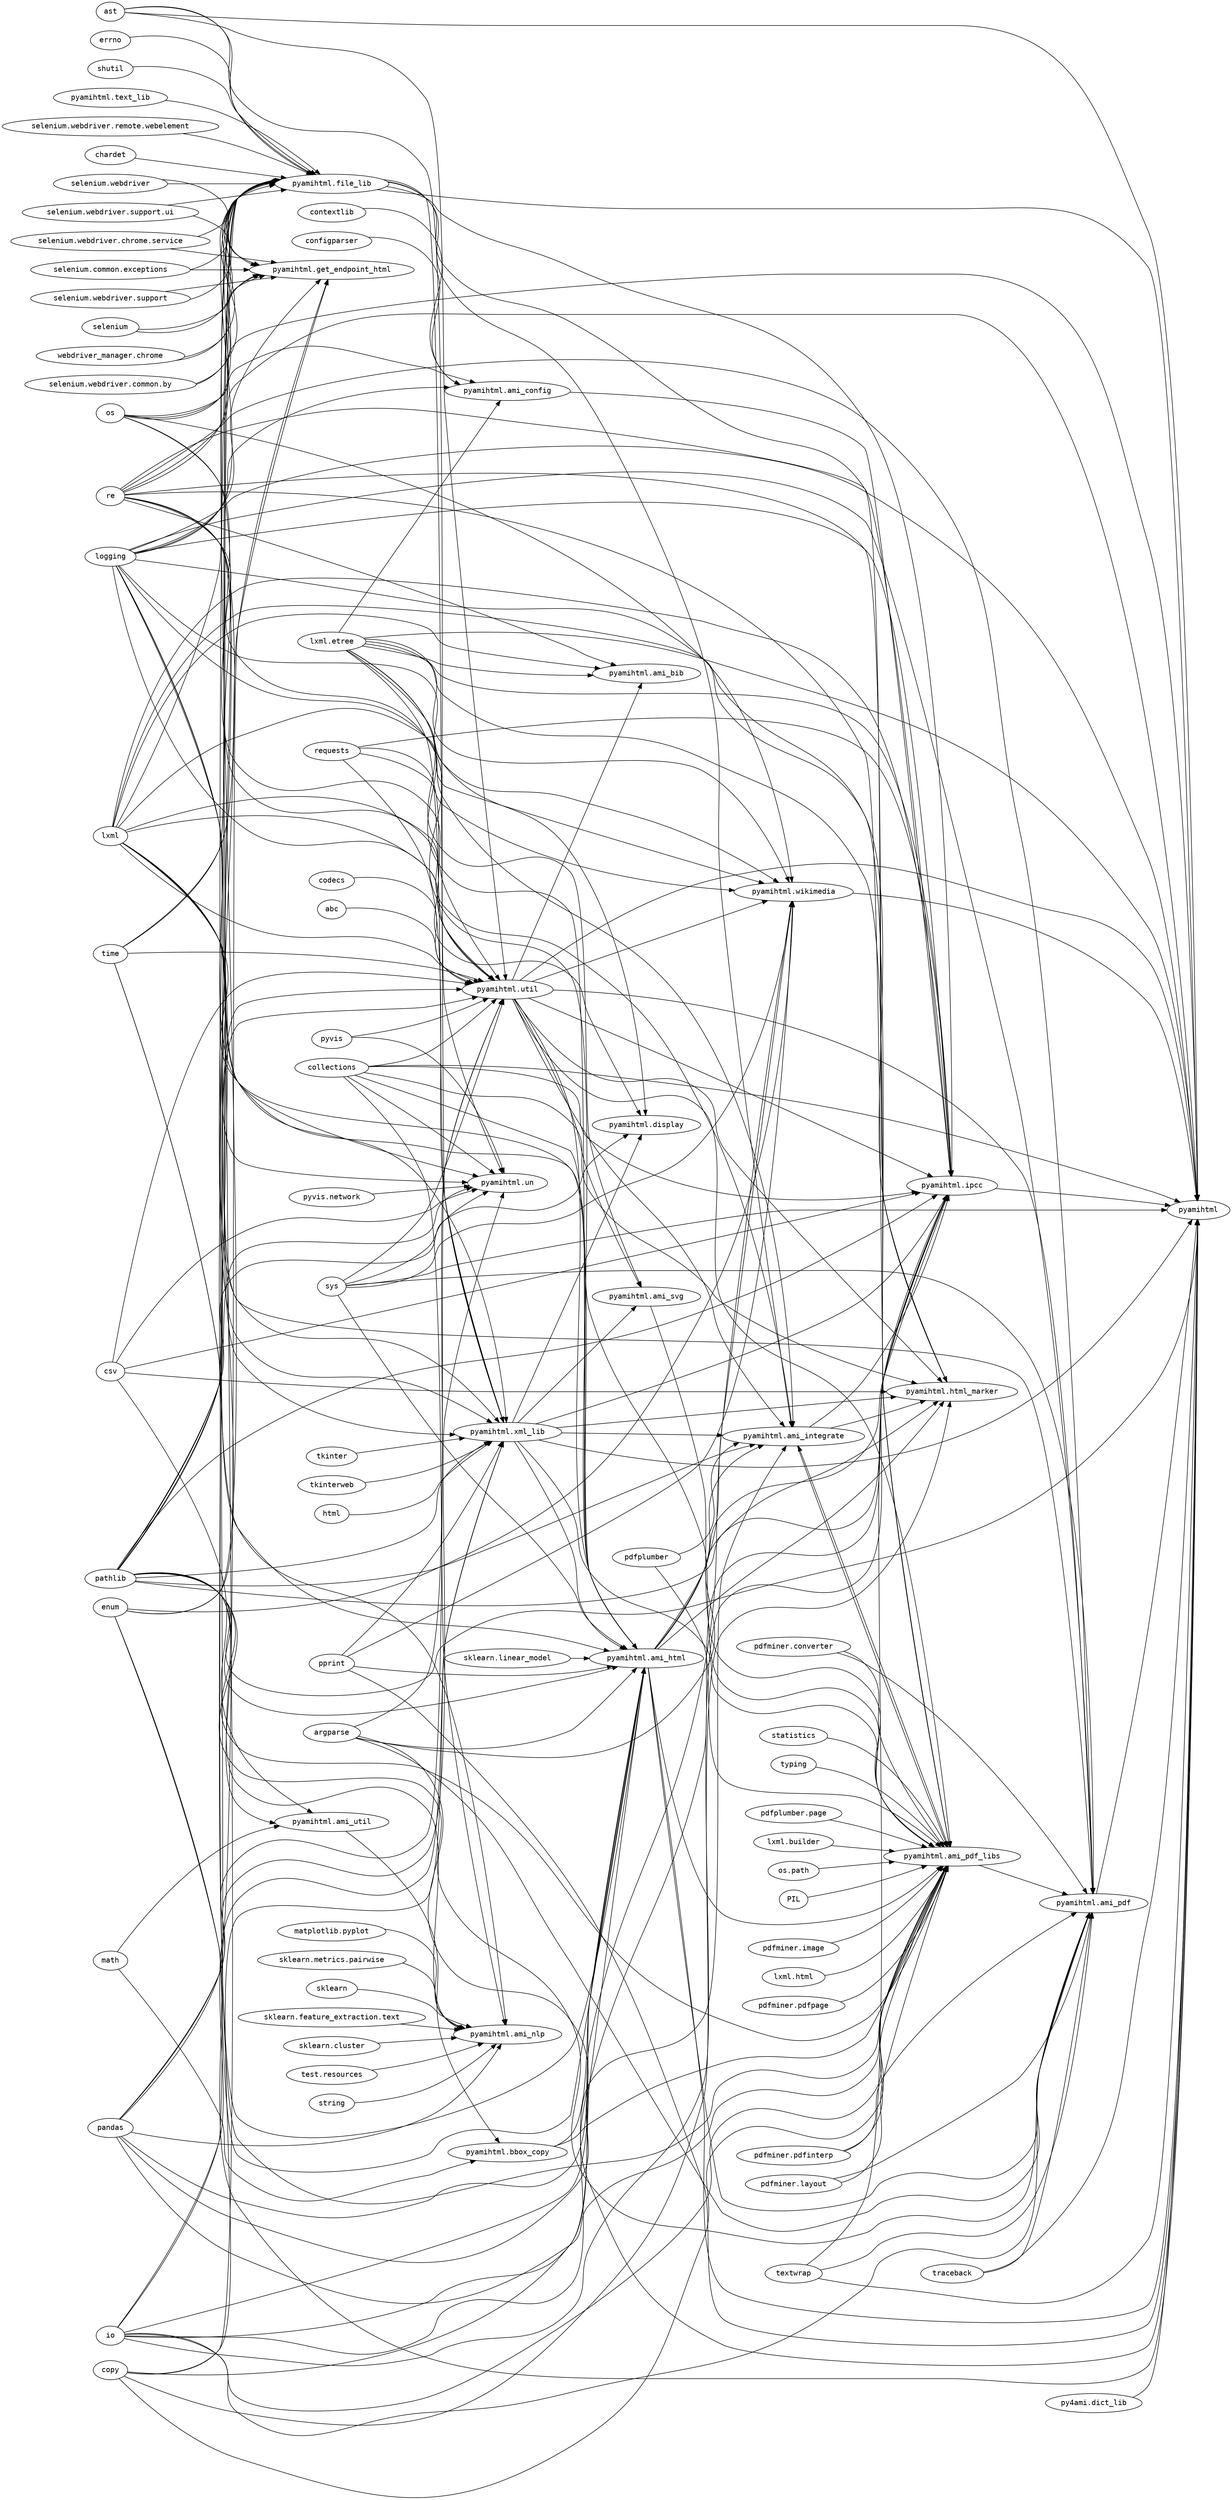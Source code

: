 
# This file was generated by snakefood3.

strict digraph "dependencies" {
    graph [
            rankdir="LR",
            overlap="scale",
            ratio="fill",
            fontsize="16",
            dpi="150",
            clusterrank="local"
        ]
    
       node [
            fontsize=14
            shape=ellipse
            fontname=Consolas
       ];
    "lxml.etree" -> "pyamihtml.ami_bib"
    "pyamihtml.util" -> "pyamihtml.ami_bib"
    "lxml" -> "pyamihtml.ami_bib"
    "re" -> "pyamihtml.ami_bib"
    "pyamihtml.ami_html" -> "pyamihtml.wikimedia"
    "logging" -> "pyamihtml.wikimedia"
    "enum" -> "pyamihtml.wikimedia"
    "io" -> "pyamihtml.wikimedia"
    "os" -> "pyamihtml.wikimedia"
    "lxml.etree" -> "pyamihtml.wikimedia"
    "lxml" -> "pyamihtml.wikimedia"
    "pprint" -> "pyamihtml.wikimedia"
    "sys" -> "pyamihtml.wikimedia"
    "pyamihtml.util" -> "pyamihtml.wikimedia"
    "requests" -> "pyamihtml.wikimedia"
    "logging" -> "pyamihtml.get_endpoint_html"
    "selenium" -> "pyamihtml.get_endpoint_html"
    "webdriver_manager.chrome" -> "pyamihtml.get_endpoint_html"
    "pandas" -> "pyamihtml.get_endpoint_html"
    "selenium.webdriver.common.by" -> "pyamihtml.get_endpoint_html"
    "selenium.webdriver" -> "pyamihtml.get_endpoint_html"
    "selenium.webdriver.support.ui" -> "pyamihtml.get_endpoint_html"
    "selenium.webdriver.chrome.service" -> "pyamihtml.get_endpoint_html"
    "selenium.common.exceptions" -> "pyamihtml.get_endpoint_html"
    "selenium.webdriver.support" -> "pyamihtml.get_endpoint_html"
    "time" -> "pyamihtml.get_endpoint_html"
    "pyamihtml.ami_html" -> "pyamihtml.ipcc"
    "csv" -> "pyamihtml.ipcc"
    "logging" -> "pyamihtml.ipcc"
    "io" -> "pyamihtml.ipcc"
    "collections" -> "pyamihtml.ipcc"
    "pyamihtml.file_lib" -> "pyamihtml.ipcc"
    "lxml.etree" -> "pyamihtml.ipcc"
    "pathlib" -> "pyamihtml.ipcc"
    "lxml" -> "pyamihtml.ipcc"
    "pyamihtml.ami_config" -> "pyamihtml.ipcc"
    "pyamihtml.xml_lib" -> "pyamihtml.ipcc"
    "pandas" -> "pyamihtml.ipcc"
    "textwrap" -> "pyamihtml.ipcc"
    "pyamihtml.ami_integrate" -> "pyamihtml.ipcc"
    "requests" -> "pyamihtml.ipcc"
    "pyamihtml.util" -> "pyamihtml.ipcc"
    "re" -> "pyamihtml.ipcc"
    "argparse" -> "pyamihtml.ipcc"
    "csv" -> "pyamihtml.html_marker"
    "pyamihtml.ami_html" -> "pyamihtml.html_marker"
    "copy" -> "pyamihtml.html_marker"
    "collections" -> "pyamihtml.html_marker"
    "pyamihtml.file_lib" -> "pyamihtml.html_marker"
    "pathlib" -> "pyamihtml.html_marker"
    "lxml" -> "pyamihtml.html_marker"
    "pyamihtml.xml_lib" -> "pyamihtml.html_marker"
    "pyamihtml.ami_integrate" -> "pyamihtml.html_marker"
    "pyamihtml.util" -> "pyamihtml.html_marker"
    "re" -> "pyamihtml.html_marker"
    "contextlib" -> "pyamihtml.ami_config"
    "logging" -> "pyamihtml.ami_config"
    "lxml.etree" -> "pyamihtml.ami_config"
    "configparser" -> "pyamihtml.ami_config"
    "os" -> "pyamihtml.ami_config"
    "csv" -> "pyamihtml.util"
    "logging" -> "pyamihtml.util"
    "pyvis" -> "pyamihtml.util"
    "enum" -> "pyamihtml.util"
    "collections" -> "pyamihtml.util"
    "time" -> "pyamihtml.util"
    "pathlib" -> "pyamihtml.util"
    "lxml" -> "pyamihtml.util"
    "codecs" -> "pyamihtml.util"
    "abc" -> "pyamihtml.util"
    "ast" -> "pyamihtml.util"
    "sys" -> "pyamihtml.util"
    "argparse" -> "pyamihtml.util"
    "requests" -> "pyamihtml.util"
    "os" -> "pyamihtml.util"
    "re" -> "pyamihtml.util"
    "pandas" -> "pyamihtml.util"
    "csv" -> "pyamihtml.ami_util"
    "pathlib" -> "pyamihtml.ami_util"
    "math" -> "pyamihtml.ami_util"
    "logging" -> "pyamihtml.ami_nlp"
    "sklearn" -> "pyamihtml.ami_nlp"
    "collections" -> "pyamihtml.ami_nlp"
    "sklearn.feature_extraction.text" -> "pyamihtml.ami_nlp"
    "sklearn.cluster" -> "pyamihtml.ami_nlp"
    "pathlib" -> "pyamihtml.ami_nlp"
    "test.resources" -> "pyamihtml.ami_nlp"
    "string" -> "pyamihtml.ami_nlp"
    "matplotlib.pyplot" -> "pyamihtml.ami_nlp"
    "sklearn.metrics.pairwise" -> "pyamihtml.ami_nlp"
    "pandas" -> "pyamihtml.ami_nlp"
    "pyamihtml.ami_html" -> "pyamihtml"
    "enum" -> "pyamihtml"
    "traceback" -> "pyamihtml"
    "os" -> "pyamihtml"
    "pyamihtml.util" -> "pyamihtml"
    "argparse" -> "pyamihtml"
    "ast" -> "pyamihtml"
    "pprint" -> "pyamihtml"
    "sys" -> "pyamihtml"
    "re" -> "pyamihtml"
    "pyamihtml.file_lib" -> "pyamihtml"
    "lxml.etree" -> "pyamihtml"
    "pathlib" -> "pyamihtml"
    "py4ami.dict_lib" -> "pyamihtml"
    "pyamihtml.ipcc" -> "pyamihtml"
    "logging" -> "pyamihtml"
    "pyamihtml.wikimedia" -> "pyamihtml"
    "collections" -> "pyamihtml"
    "pyamihtml.xml_lib" -> "pyamihtml"
    "textwrap" -> "pyamihtml"
    "pyamihtml.ami_pdf" -> "pyamihtml"
    "lxml.etree" -> "pyamihtml.ami_svg"
    "pyamihtml.util" -> "pyamihtml.ami_svg"
    "pyamihtml.xml_lib" -> "pyamihtml.ami_svg"
    "pyamihtml.ami_html" -> "pyamihtml.ami_pdf_libs"
    "os.path" -> "pyamihtml.ami_pdf_libs"
    "PIL" -> "pyamihtml.ami_pdf_libs"
    "pdfminer.pdfinterp" -> "pyamihtml.ami_pdf_libs"
    "pyamihtml.util" -> "pyamihtml.ami_pdf_libs"
    "pdfminer.image" -> "pyamihtml.ami_pdf_libs"
    "pandas" -> "pyamihtml.ami_pdf_libs"
    "time" -> "pyamihtml.ami_pdf_libs"
    "lxml.html" -> "pyamihtml.ami_pdf_libs"
    "io" -> "pyamihtml.ami_pdf_libs"
    "pdfminer.layout" -> "pyamihtml.ami_pdf_libs"
    "pyamihtml.bbox_copy" -> "pyamihtml.ami_pdf_libs"
    "pdfminer.pdfpage" -> "pyamihtml.ami_pdf_libs"
    "pyamihtml.ami_integrate" -> "pyamihtml.ami_pdf_libs"
    "pyamihtml.ami_svg" -> "pyamihtml.ami_pdf_libs"
    "re" -> "pyamihtml.ami_pdf_libs"
    "copy" -> "pyamihtml.ami_pdf_libs"
    "lxml.etree" -> "pyamihtml.ami_pdf_libs"
    "pathlib" -> "pyamihtml.ami_pdf_libs"
    "lxml" -> "pyamihtml.ami_pdf_libs"
    "pdfplumber" -> "pyamihtml.ami_pdf_libs"
    "statistics" -> "pyamihtml.ami_pdf_libs"
    "logging" -> "pyamihtml.ami_pdf_libs"
    "typing" -> "pyamihtml.ami_pdf_libs"
    "pyamihtml.xml_lib" -> "pyamihtml.ami_pdf_libs"
    "pdfminer.converter" -> "pyamihtml.ami_pdf_libs"
    "pdfplumber.page" -> "pyamihtml.ami_pdf_libs"
    "lxml.builder" -> "pyamihtml.ami_pdf_libs"
    "tkinter" -> "pyamihtml.xml_lib"
    "logging" -> "pyamihtml.xml_lib"
    "copy" -> "pyamihtml.xml_lib"
    "io" -> "pyamihtml.xml_lib"
    "pyamihtml.file_lib" -> "pyamihtml.xml_lib"
    "lxml.etree" -> "pyamihtml.xml_lib"
    "pathlib" -> "pyamihtml.xml_lib"
    "lxml" -> "pyamihtml.xml_lib"
    "pprint" -> "pyamihtml.xml_lib"
    "tkinterweb" -> "pyamihtml.xml_lib"
    "html" -> "pyamihtml.xml_lib"
    "os" -> "pyamihtml.xml_lib"
    "re" -> "pyamihtml.xml_lib"
    "requests" -> "pyamihtml.xml_lib"
    "logging" -> "pyamihtml.ami_html"
    "copy" -> "pyamihtml.ami_html"
    "enum" -> "pyamihtml.ami_html"
    "io" -> "pyamihtml.ami_html"
    "collections" -> "pyamihtml.ami_html"
    "time" -> "pyamihtml.ami_html"
    "lxml.etree" -> "pyamihtml.ami_html"
    "pathlib" -> "pyamihtml.ami_html"
    "lxml" -> "pyamihtml.ami_html"
    "pyamihtml.xml_lib" -> "pyamihtml.ami_html"
    "pyamihtml.bbox_copy" -> "pyamihtml.ami_html"
    "pprint" -> "pyamihtml.ami_html"
    "sys" -> "pyamihtml.ami_html"
    "argparse" -> "pyamihtml.ami_html"
    "sklearn.linear_model" -> "pyamihtml.ami_html"
    "pyamihtml.util" -> "pyamihtml.ami_html"
    "re" -> "pyamihtml.ami_html"
    "pandas" -> "pyamihtml.ami_html"
    "lxml" -> "pyamihtml.display"
    "lxml.etree" -> "pyamihtml.display"
    "pathlib" -> "pyamihtml.display"
    "pyamihtml.xml_lib" -> "pyamihtml.display"
    "math" -> "pyamihtml.bbox_copy"
    "pyamihtml.ami_util" -> "pyamihtml.bbox_copy"
    "pyamihtml.ami_html" -> "pyamihtml.ami_pdf"
    "logging" -> "pyamihtml.ami_pdf"
    "io" -> "pyamihtml.ami_pdf"
    "pyamihtml.ami_pdf_libs" -> "pyamihtml.ami_pdf"
    "pdfminer.layout" -> "pyamihtml.ami_pdf"
    "pathlib" -> "pyamihtml.ami_pdf"
    "lxml" -> "pyamihtml.ami_pdf"
    "textwrap" -> "pyamihtml.ami_pdf"
    "pdfminer.converter" -> "pyamihtml.ami_pdf"
    "traceback" -> "pyamihtml.ami_pdf"
    "pdfminer.pdfinterp" -> "pyamihtml.ami_pdf"
    "sys" -> "pyamihtml.ami_pdf"
    "pyamihtml.util" -> "pyamihtml.ami_pdf"
    "re" -> "pyamihtml.ami_pdf"
    "argparse" -> "pyamihtml.ami_pdf"
    "csv" -> "pyamihtml.un"
    "pyvis" -> "pyamihtml.un"
    "collections" -> "pyamihtml.un"
    "pathlib" -> "pyamihtml.un"
    "lxml" -> "pyamihtml.un"
    "ast" -> "pyamihtml.un"
    "sys" -> "pyamihtml.un"
    "pyvis.network" -> "pyamihtml.un"
    "re" -> "pyamihtml.un"
    "pandas" -> "pyamihtml.un"
    "enum" -> "pyamihtml.file_lib"
    "shutil" -> "pyamihtml.file_lib"
    "pyamihtml.text_lib" -> "pyamihtml.file_lib"
    "selenium.webdriver.chrome.service" -> "pyamihtml.file_lib"
    "os" -> "pyamihtml.file_lib"
    "time" -> "pyamihtml.file_lib"
    "io" -> "pyamihtml.file_lib"
    "ast" -> "pyamihtml.file_lib"
    "selenium.webdriver.common.by" -> "pyamihtml.file_lib"
    "selenium.common.exceptions" -> "pyamihtml.file_lib"
    "re" -> "pyamihtml.file_lib"
    "selenium.webdriver.support" -> "pyamihtml.file_lib"
    "selenium.webdriver.remote.webelement" -> "pyamihtml.file_lib"
    "selenium" -> "pyamihtml.file_lib"
    "copy" -> "pyamihtml.file_lib"
    "pathlib" -> "pyamihtml.file_lib"
    "lxml" -> "pyamihtml.file_lib"
    "selenium.webdriver.support.ui" -> "pyamihtml.file_lib"
    "logging" -> "pyamihtml.file_lib"
    "webdriver_manager.chrome" -> "pyamihtml.file_lib"
    "chardet" -> "pyamihtml.file_lib"
    "selenium.webdriver" -> "pyamihtml.file_lib"
    "errno" -> "pyamihtml.file_lib"
    "pyamihtml.ami_html" -> "pyamihtml.ami_integrate"
    "logging" -> "pyamihtml.ami_integrate"
    "io" -> "pyamihtml.ami_integrate"
    "pyamihtml.file_lib" -> "pyamihtml.ami_integrate"
    "pathlib" -> "pyamihtml.ami_integrate"
    "lxml" -> "pyamihtml.ami_integrate"
    "pyamihtml.xml_lib" -> "pyamihtml.ami_integrate"
    "pdfplumber" -> "pyamihtml.ami_integrate"
    "pyamihtml.util" -> "pyamihtml.ami_integrate"
    "pyamihtml.ami_pdf_libs" -> "pyamihtml.ami_integrate"
}

